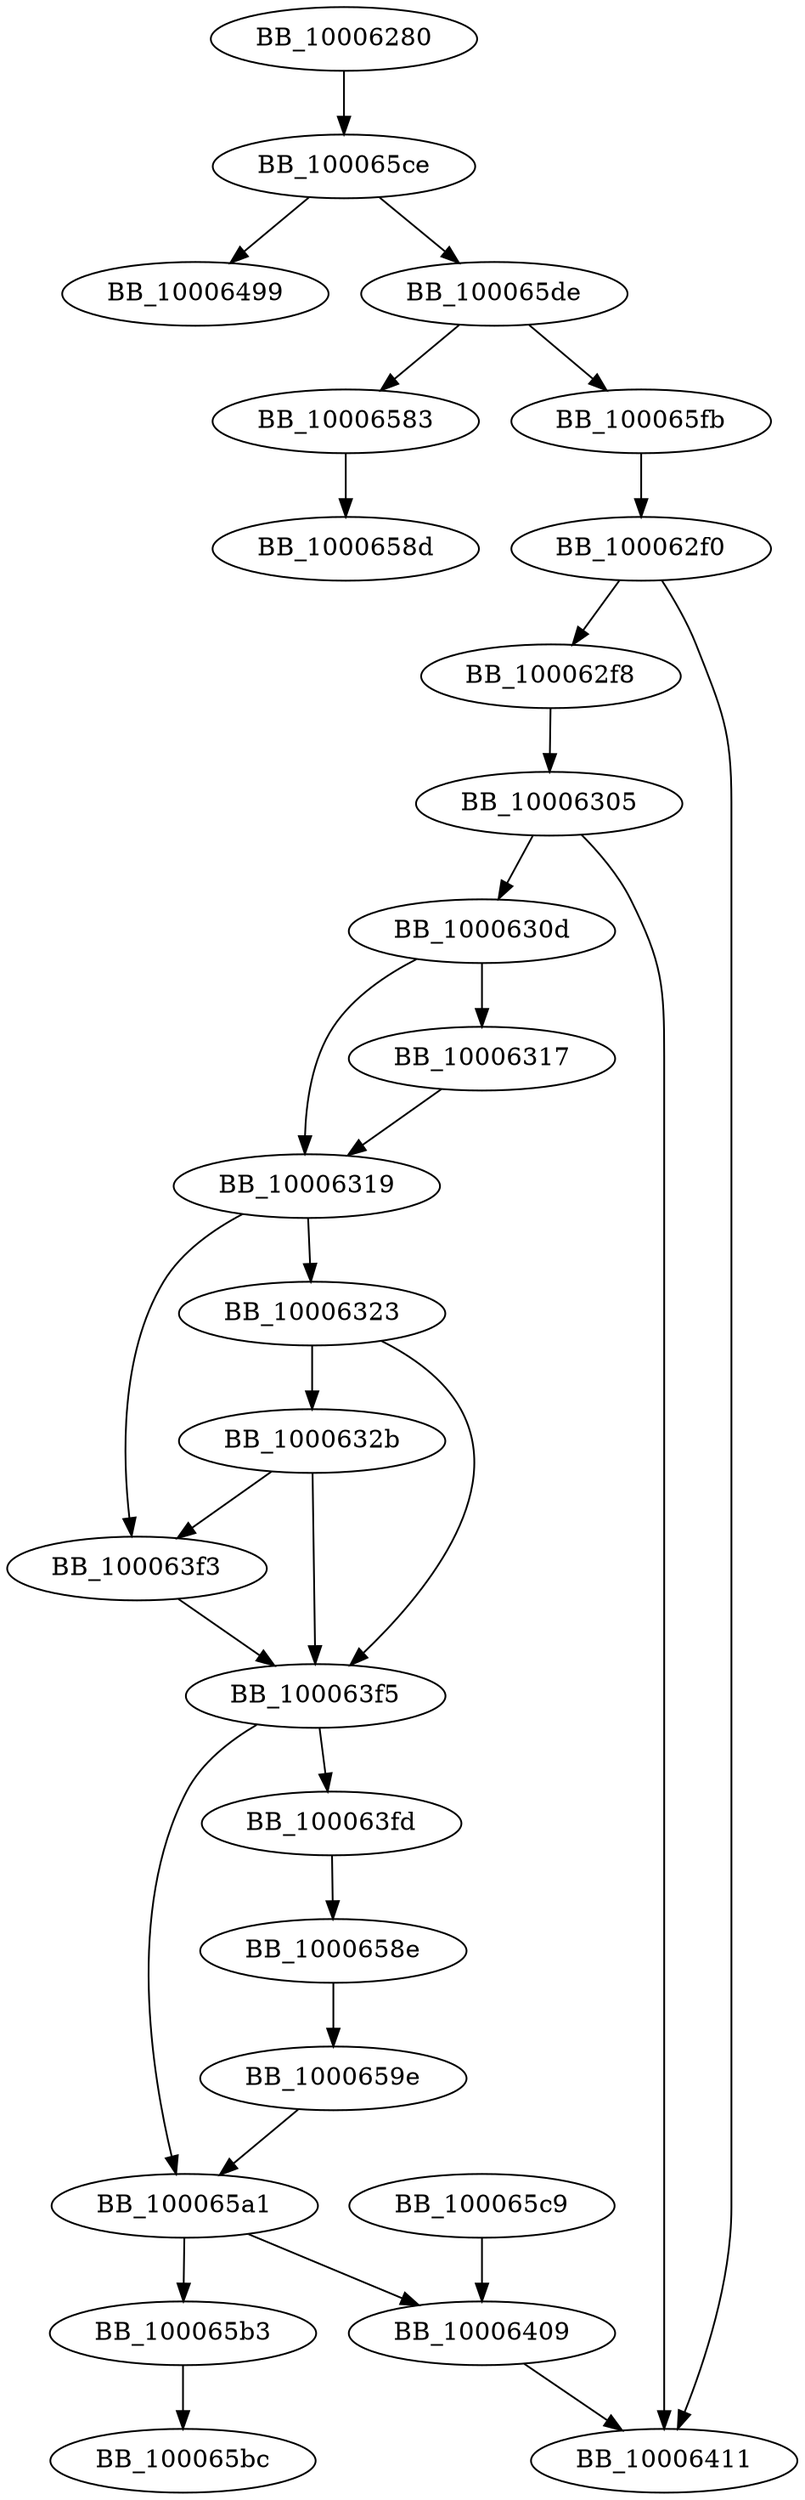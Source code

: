 DiGraph sub_10006280{
BB_10006280->BB_100065ce
BB_100062f0->BB_100062f8
BB_100062f0->BB_10006411
BB_100062f8->BB_10006305
BB_10006305->BB_1000630d
BB_10006305->BB_10006411
BB_1000630d->BB_10006317
BB_1000630d->BB_10006319
BB_10006317->BB_10006319
BB_10006319->BB_10006323
BB_10006319->BB_100063f3
BB_10006323->BB_1000632b
BB_10006323->BB_100063f5
BB_1000632b->BB_100063f3
BB_1000632b->BB_100063f5
BB_100063f3->BB_100063f5
BB_100063f5->BB_100063fd
BB_100063f5->BB_100065a1
BB_100063fd->BB_1000658e
BB_10006409->BB_10006411
BB_10006583->BB_1000658d
BB_1000658e->BB_1000659e
BB_1000659e->BB_100065a1
BB_100065a1->BB_10006409
BB_100065a1->BB_100065b3
BB_100065b3->BB_100065bc
BB_100065c9->BB_10006409
BB_100065ce->BB_10006499
BB_100065ce->BB_100065de
BB_100065de->BB_10006583
BB_100065de->BB_100065fb
BB_100065fb->BB_100062f0
}
